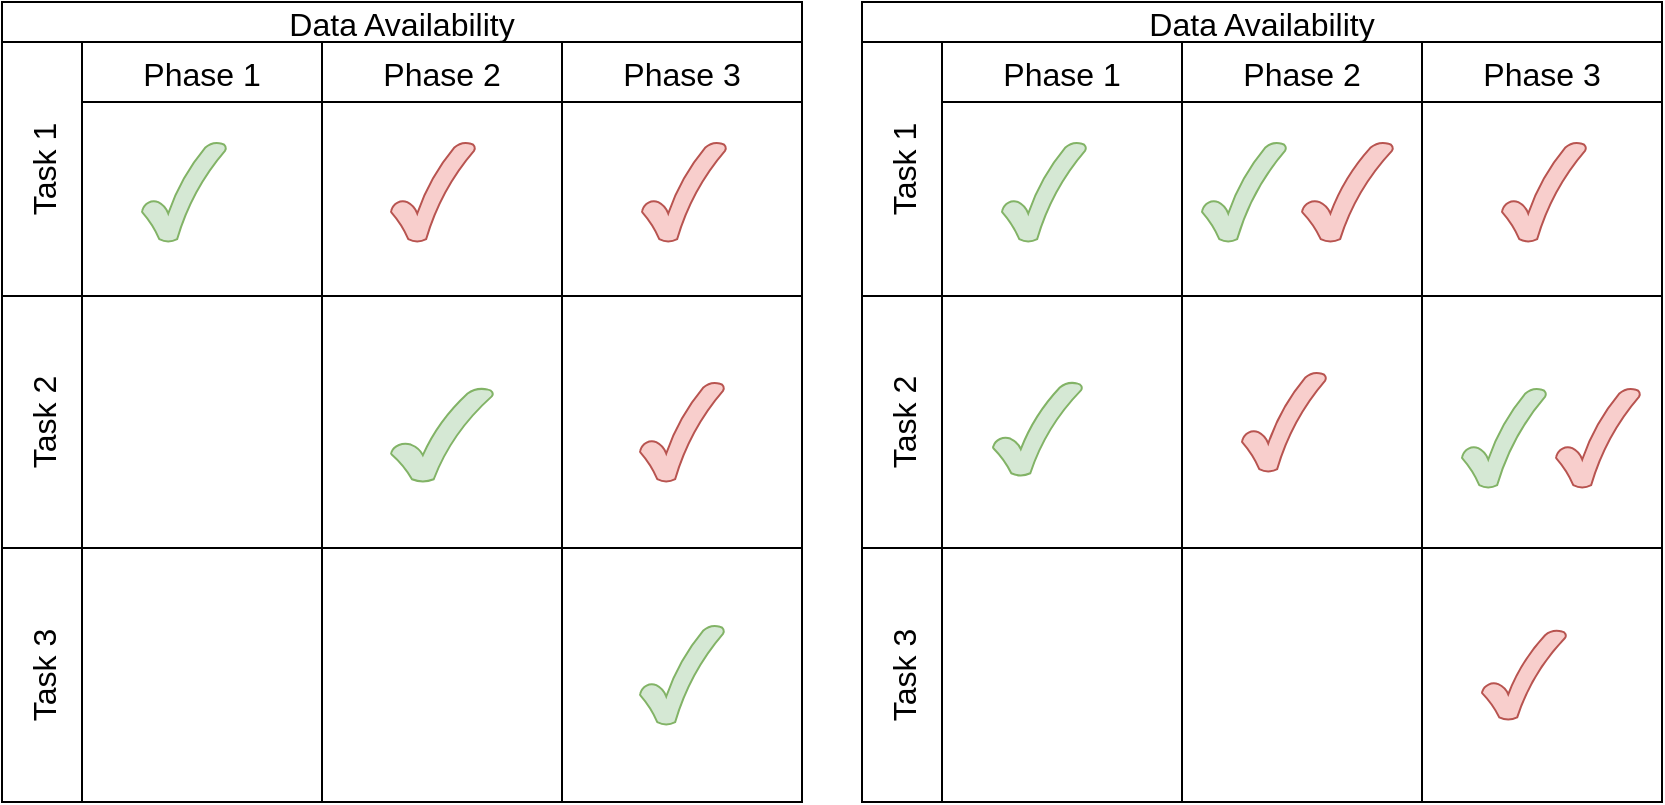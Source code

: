 <mxfile version="24.5.4" type="github">
  <diagram name="Page-1" id="Sgc5ljIgetAQjRdi-y6E">
    <mxGraphModel dx="1242" dy="701" grid="1" gridSize="10" guides="1" tooltips="1" connect="1" arrows="1" fold="1" page="1" pageScale="1" pageWidth="850" pageHeight="1100" math="0" shadow="0">
      <root>
        <mxCell id="0" />
        <mxCell id="1" parent="0" />
        <mxCell id="eU74bSJVZi2-KE8Z9VMp-1" value="Data Availability" style="shape=table;childLayout=tableLayout;startSize=20;collapsible=0;recursiveResize=0;expand=0;fontSize=16;" vertex="1" parent="1">
          <mxGeometry x="20" y="80" width="400" height="400" as="geometry" />
        </mxCell>
        <mxCell id="eU74bSJVZi2-KE8Z9VMp-2" value="Task 1" style="shape=tableRow;horizontal=0;swimlaneHead=0;swimlaneBody=0;top=0;left=0;strokeColor=inherit;bottom=0;right=0;dropTarget=0;fontStyle=0;fillColor=none;points=[[0,0.5],[1,0.5]];portConstraint=eastwest;startSize=40;collapsible=0;recursiveResize=0;expand=0;fontSize=16;" vertex="1" parent="eU74bSJVZi2-KE8Z9VMp-1">
          <mxGeometry y="20" width="400" height="127" as="geometry" />
        </mxCell>
        <mxCell id="eU74bSJVZi2-KE8Z9VMp-3" value="Phase 1" style="swimlane;swimlaneHead=0;swimlaneBody=0;fontStyle=0;strokeColor=inherit;connectable=0;fillColor=none;startSize=30;collapsible=0;recursiveResize=0;expand=0;fontSize=16;" vertex="1" parent="eU74bSJVZi2-KE8Z9VMp-2">
          <mxGeometry x="40" width="120" height="127" as="geometry">
            <mxRectangle width="120" height="127" as="alternateBounds" />
          </mxGeometry>
        </mxCell>
        <mxCell id="eU74bSJVZi2-KE8Z9VMp-16" value="" style="verticalLabelPosition=bottom;verticalAlign=top;html=1;shape=mxgraph.basic.tick;fillColor=#d5e8d4;strokeColor=#82b366;" vertex="1" parent="eU74bSJVZi2-KE8Z9VMp-3">
          <mxGeometry x="30" y="50" width="42" height="50" as="geometry" />
        </mxCell>
        <mxCell id="eU74bSJVZi2-KE8Z9VMp-4" value="Phase 2" style="swimlane;swimlaneHead=0;swimlaneBody=0;fontStyle=0;strokeColor=inherit;connectable=0;fillColor=none;startSize=30;collapsible=0;recursiveResize=0;expand=0;fontSize=16;" vertex="1" parent="eU74bSJVZi2-KE8Z9VMp-2">
          <mxGeometry x="160" width="120" height="127" as="geometry">
            <mxRectangle width="120" height="127" as="alternateBounds" />
          </mxGeometry>
        </mxCell>
        <mxCell id="eU74bSJVZi2-KE8Z9VMp-19" value="" style="verticalLabelPosition=bottom;verticalAlign=top;html=1;shape=mxgraph.basic.tick;fillColor=#f8cecc;strokeColor=#b85450;" vertex="1" parent="eU74bSJVZi2-KE8Z9VMp-4">
          <mxGeometry x="34.5" y="50" width="42" height="50" as="geometry" />
        </mxCell>
        <mxCell id="eU74bSJVZi2-KE8Z9VMp-5" value="Phase 3" style="swimlane;swimlaneHead=0;swimlaneBody=0;fontStyle=0;strokeColor=inherit;connectable=0;fillColor=none;startSize=30;collapsible=0;recursiveResize=0;expand=0;fontSize=16;" vertex="1" parent="eU74bSJVZi2-KE8Z9VMp-2">
          <mxGeometry x="280" width="120" height="127" as="geometry">
            <mxRectangle width="120" height="127" as="alternateBounds" />
          </mxGeometry>
        </mxCell>
        <mxCell id="eU74bSJVZi2-KE8Z9VMp-20" value="" style="verticalLabelPosition=bottom;verticalAlign=top;html=1;shape=mxgraph.basic.tick;fillColor=#f8cecc;strokeColor=#b85450;" vertex="1" parent="eU74bSJVZi2-KE8Z9VMp-5">
          <mxGeometry x="40" y="50" width="42" height="50" as="geometry" />
        </mxCell>
        <mxCell id="eU74bSJVZi2-KE8Z9VMp-6" value="Task 2" style="shape=tableRow;horizontal=0;swimlaneHead=0;swimlaneBody=0;top=0;left=0;strokeColor=inherit;bottom=0;right=0;dropTarget=0;fontStyle=0;fillColor=none;points=[[0,0.5],[1,0.5]];portConstraint=eastwest;startSize=40;collapsible=0;recursiveResize=0;expand=0;fontSize=16;" vertex="1" parent="eU74bSJVZi2-KE8Z9VMp-1">
          <mxGeometry y="147" width="400" height="126" as="geometry" />
        </mxCell>
        <mxCell id="eU74bSJVZi2-KE8Z9VMp-7" value="" style="swimlane;swimlaneHead=0;swimlaneBody=0;fontStyle=0;connectable=0;strokeColor=inherit;fillColor=none;startSize=0;collapsible=0;recursiveResize=0;expand=0;fontSize=16;" vertex="1" parent="eU74bSJVZi2-KE8Z9VMp-6">
          <mxGeometry x="40" width="120" height="126" as="geometry">
            <mxRectangle width="120" height="126" as="alternateBounds" />
          </mxGeometry>
        </mxCell>
        <mxCell id="eU74bSJVZi2-KE8Z9VMp-8" value="" style="swimlane;swimlaneHead=0;swimlaneBody=0;fontStyle=0;connectable=0;strokeColor=inherit;fillColor=none;startSize=0;collapsible=0;recursiveResize=0;expand=0;fontSize=16;" vertex="1" parent="eU74bSJVZi2-KE8Z9VMp-6">
          <mxGeometry x="160" width="120" height="126" as="geometry">
            <mxRectangle width="120" height="126" as="alternateBounds" />
          </mxGeometry>
        </mxCell>
        <mxCell id="eU74bSJVZi2-KE8Z9VMp-15" value="" style="verticalLabelPosition=bottom;verticalAlign=top;html=1;shape=mxgraph.basic.tick;fillColor=#d5e8d4;strokeColor=#82b366;" vertex="1" parent="eU74bSJVZi2-KE8Z9VMp-8">
          <mxGeometry x="34.5" y="46" width="51" height="47" as="geometry" />
        </mxCell>
        <mxCell id="eU74bSJVZi2-KE8Z9VMp-9" value="" style="swimlane;swimlaneHead=0;swimlaneBody=0;fontStyle=0;connectable=0;strokeColor=inherit;fillColor=none;startSize=0;collapsible=0;recursiveResize=0;expand=0;fontSize=16;" vertex="1" parent="eU74bSJVZi2-KE8Z9VMp-6">
          <mxGeometry x="280" width="120" height="126" as="geometry">
            <mxRectangle width="120" height="126" as="alternateBounds" />
          </mxGeometry>
        </mxCell>
        <mxCell id="eU74bSJVZi2-KE8Z9VMp-21" value="" style="verticalLabelPosition=bottom;verticalAlign=top;html=1;shape=mxgraph.basic.tick;fillColor=#f8cecc;strokeColor=#b85450;" vertex="1" parent="eU74bSJVZi2-KE8Z9VMp-9">
          <mxGeometry x="39" y="43" width="42" height="50" as="geometry" />
        </mxCell>
        <mxCell id="eU74bSJVZi2-KE8Z9VMp-10" value="Task 3" style="shape=tableRow;horizontal=0;swimlaneHead=0;swimlaneBody=0;top=0;left=0;strokeColor=inherit;bottom=0;right=0;dropTarget=0;fontStyle=0;fillColor=none;points=[[0,0.5],[1,0.5]];portConstraint=eastwest;startSize=40;collapsible=0;recursiveResize=0;expand=0;fontSize=16;" vertex="1" parent="eU74bSJVZi2-KE8Z9VMp-1">
          <mxGeometry y="273" width="400" height="127" as="geometry" />
        </mxCell>
        <mxCell id="eU74bSJVZi2-KE8Z9VMp-11" value="" style="swimlane;swimlaneHead=0;swimlaneBody=0;fontStyle=0;connectable=0;strokeColor=inherit;fillColor=none;startSize=0;collapsible=0;recursiveResize=0;expand=0;fontSize=16;" vertex="1" parent="eU74bSJVZi2-KE8Z9VMp-10">
          <mxGeometry x="40" width="120" height="127" as="geometry">
            <mxRectangle width="120" height="127" as="alternateBounds" />
          </mxGeometry>
        </mxCell>
        <mxCell id="eU74bSJVZi2-KE8Z9VMp-12" value="" style="swimlane;swimlaneHead=0;swimlaneBody=0;fontStyle=0;connectable=0;strokeColor=inherit;fillColor=none;startSize=0;collapsible=0;recursiveResize=0;expand=0;fontSize=16;" vertex="1" parent="eU74bSJVZi2-KE8Z9VMp-10">
          <mxGeometry x="160" width="120" height="127" as="geometry">
            <mxRectangle width="120" height="127" as="alternateBounds" />
          </mxGeometry>
        </mxCell>
        <mxCell id="eU74bSJVZi2-KE8Z9VMp-13" value="" style="swimlane;swimlaneHead=0;swimlaneBody=0;fontStyle=0;connectable=0;strokeColor=inherit;fillColor=none;startSize=0;collapsible=0;recursiveResize=0;expand=0;fontSize=16;" vertex="1" parent="eU74bSJVZi2-KE8Z9VMp-10">
          <mxGeometry x="280" width="120" height="127" as="geometry">
            <mxRectangle width="120" height="127" as="alternateBounds" />
          </mxGeometry>
        </mxCell>
        <mxCell id="eU74bSJVZi2-KE8Z9VMp-17" value="" style="verticalLabelPosition=bottom;verticalAlign=top;html=1;shape=mxgraph.basic.tick;fillColor=#d5e8d4;strokeColor=#82b366;" vertex="1" parent="eU74bSJVZi2-KE8Z9VMp-13">
          <mxGeometry x="39" y="38.5" width="42" height="50" as="geometry" />
        </mxCell>
        <mxCell id="eU74bSJVZi2-KE8Z9VMp-22" value="Data Availability" style="shape=table;childLayout=tableLayout;startSize=20;collapsible=0;recursiveResize=0;expand=0;fontSize=16;" vertex="1" parent="1">
          <mxGeometry x="450" y="80" width="400" height="400" as="geometry" />
        </mxCell>
        <mxCell id="eU74bSJVZi2-KE8Z9VMp-23" value="Task 1" style="shape=tableRow;horizontal=0;swimlaneHead=0;swimlaneBody=0;top=0;left=0;strokeColor=inherit;bottom=0;right=0;dropTarget=0;fontStyle=0;fillColor=none;points=[[0,0.5],[1,0.5]];portConstraint=eastwest;startSize=40;collapsible=0;recursiveResize=0;expand=0;fontSize=16;" vertex="1" parent="eU74bSJVZi2-KE8Z9VMp-22">
          <mxGeometry y="20" width="400" height="127" as="geometry" />
        </mxCell>
        <mxCell id="eU74bSJVZi2-KE8Z9VMp-24" value="Phase 1" style="swimlane;swimlaneHead=0;swimlaneBody=0;fontStyle=0;strokeColor=inherit;connectable=0;fillColor=none;startSize=30;collapsible=0;recursiveResize=0;expand=0;fontSize=16;" vertex="1" parent="eU74bSJVZi2-KE8Z9VMp-23">
          <mxGeometry x="40" width="120" height="127" as="geometry">
            <mxRectangle width="120" height="127" as="alternateBounds" />
          </mxGeometry>
        </mxCell>
        <mxCell id="eU74bSJVZi2-KE8Z9VMp-25" value="" style="verticalLabelPosition=bottom;verticalAlign=top;html=1;shape=mxgraph.basic.tick;fillColor=#d5e8d4;strokeColor=#82b366;" vertex="1" parent="eU74bSJVZi2-KE8Z9VMp-24">
          <mxGeometry x="30" y="50" width="42" height="50" as="geometry" />
        </mxCell>
        <mxCell id="eU74bSJVZi2-KE8Z9VMp-26" value="Phase 2" style="swimlane;swimlaneHead=0;swimlaneBody=0;fontStyle=0;strokeColor=inherit;connectable=0;fillColor=none;startSize=30;collapsible=0;recursiveResize=0;expand=0;fontSize=16;" vertex="1" parent="eU74bSJVZi2-KE8Z9VMp-23">
          <mxGeometry x="160" width="120" height="127" as="geometry">
            <mxRectangle width="120" height="127" as="alternateBounds" />
          </mxGeometry>
        </mxCell>
        <mxCell id="eU74bSJVZi2-KE8Z9VMp-27" value="" style="verticalLabelPosition=bottom;verticalAlign=top;html=1;shape=mxgraph.basic.tick;fillColor=#f8cecc;strokeColor=#b85450;" vertex="1" parent="eU74bSJVZi2-KE8Z9VMp-26">
          <mxGeometry x="60" y="50" width="45.5" height="50" as="geometry" />
        </mxCell>
        <mxCell id="eU74bSJVZi2-KE8Z9VMp-41" value="" style="verticalLabelPosition=bottom;verticalAlign=top;html=1;shape=mxgraph.basic.tick;fillColor=#d5e8d4;strokeColor=#82b366;" vertex="1" parent="eU74bSJVZi2-KE8Z9VMp-26">
          <mxGeometry x="10" y="50" width="42" height="50" as="geometry" />
        </mxCell>
        <mxCell id="eU74bSJVZi2-KE8Z9VMp-28" value="Phase 3" style="swimlane;swimlaneHead=0;swimlaneBody=0;fontStyle=0;strokeColor=inherit;connectable=0;fillColor=none;startSize=30;collapsible=0;recursiveResize=0;expand=0;fontSize=16;" vertex="1" parent="eU74bSJVZi2-KE8Z9VMp-23">
          <mxGeometry x="280" width="120" height="127" as="geometry">
            <mxRectangle width="120" height="127" as="alternateBounds" />
          </mxGeometry>
        </mxCell>
        <mxCell id="eU74bSJVZi2-KE8Z9VMp-29" value="" style="verticalLabelPosition=bottom;verticalAlign=top;html=1;shape=mxgraph.basic.tick;fillColor=#f8cecc;strokeColor=#b85450;" vertex="1" parent="eU74bSJVZi2-KE8Z9VMp-28">
          <mxGeometry x="40" y="50" width="42" height="50" as="geometry" />
        </mxCell>
        <mxCell id="eU74bSJVZi2-KE8Z9VMp-30" value="Task 2" style="shape=tableRow;horizontal=0;swimlaneHead=0;swimlaneBody=0;top=0;left=0;strokeColor=inherit;bottom=0;right=0;dropTarget=0;fontStyle=0;fillColor=none;points=[[0,0.5],[1,0.5]];portConstraint=eastwest;startSize=40;collapsible=0;recursiveResize=0;expand=0;fontSize=16;" vertex="1" parent="eU74bSJVZi2-KE8Z9VMp-22">
          <mxGeometry y="147" width="400" height="126" as="geometry" />
        </mxCell>
        <mxCell id="eU74bSJVZi2-KE8Z9VMp-31" value="" style="swimlane;swimlaneHead=0;swimlaneBody=0;fontStyle=0;connectable=0;strokeColor=inherit;fillColor=none;startSize=0;collapsible=0;recursiveResize=0;expand=0;fontSize=16;" vertex="1" parent="eU74bSJVZi2-KE8Z9VMp-30">
          <mxGeometry x="40" width="120" height="126" as="geometry">
            <mxRectangle width="120" height="126" as="alternateBounds" />
          </mxGeometry>
        </mxCell>
        <mxCell id="eU74bSJVZi2-KE8Z9VMp-33" value="" style="verticalLabelPosition=bottom;verticalAlign=top;html=1;shape=mxgraph.basic.tick;fillColor=#d5e8d4;strokeColor=#82b366;" vertex="1" parent="eU74bSJVZi2-KE8Z9VMp-31">
          <mxGeometry x="25.5" y="43" width="44.5" height="47" as="geometry" />
        </mxCell>
        <mxCell id="eU74bSJVZi2-KE8Z9VMp-32" value="" style="swimlane;swimlaneHead=0;swimlaneBody=0;fontStyle=0;connectable=0;strokeColor=inherit;fillColor=none;startSize=0;collapsible=0;recursiveResize=0;expand=0;fontSize=16;" vertex="1" parent="eU74bSJVZi2-KE8Z9VMp-30">
          <mxGeometry x="160" width="120" height="126" as="geometry">
            <mxRectangle width="120" height="126" as="alternateBounds" />
          </mxGeometry>
        </mxCell>
        <mxCell id="eU74bSJVZi2-KE8Z9VMp-35" value="" style="verticalLabelPosition=bottom;verticalAlign=top;html=1;shape=mxgraph.basic.tick;fillColor=#f8cecc;strokeColor=#b85450;" vertex="1" parent="eU74bSJVZi2-KE8Z9VMp-32">
          <mxGeometry x="30" y="38" width="42" height="50" as="geometry" />
        </mxCell>
        <mxCell id="eU74bSJVZi2-KE8Z9VMp-34" value="" style="swimlane;swimlaneHead=0;swimlaneBody=0;fontStyle=0;connectable=0;strokeColor=inherit;fillColor=none;startSize=0;collapsible=0;recursiveResize=0;expand=0;fontSize=16;" vertex="1" parent="eU74bSJVZi2-KE8Z9VMp-30">
          <mxGeometry x="280" width="120" height="126" as="geometry">
            <mxRectangle width="120" height="126" as="alternateBounds" />
          </mxGeometry>
        </mxCell>
        <mxCell id="eU74bSJVZi2-KE8Z9VMp-42" value="" style="verticalLabelPosition=bottom;verticalAlign=top;html=1;shape=mxgraph.basic.tick;fillColor=#f8cecc;strokeColor=#b85450;" vertex="1" parent="eU74bSJVZi2-KE8Z9VMp-34">
          <mxGeometry x="67" y="46" width="42" height="50" as="geometry" />
        </mxCell>
        <mxCell id="eU74bSJVZi2-KE8Z9VMp-40" value="" style="verticalLabelPosition=bottom;verticalAlign=top;html=1;shape=mxgraph.basic.tick;fillColor=#d5e8d4;strokeColor=#82b366;" vertex="1" parent="eU74bSJVZi2-KE8Z9VMp-34">
          <mxGeometry x="20" y="46" width="42" height="50" as="geometry" />
        </mxCell>
        <mxCell id="eU74bSJVZi2-KE8Z9VMp-36" value="Task 3" style="shape=tableRow;horizontal=0;swimlaneHead=0;swimlaneBody=0;top=0;left=0;strokeColor=inherit;bottom=0;right=0;dropTarget=0;fontStyle=0;fillColor=none;points=[[0,0.5],[1,0.5]];portConstraint=eastwest;startSize=40;collapsible=0;recursiveResize=0;expand=0;fontSize=16;" vertex="1" parent="eU74bSJVZi2-KE8Z9VMp-22">
          <mxGeometry y="273" width="400" height="127" as="geometry" />
        </mxCell>
        <mxCell id="eU74bSJVZi2-KE8Z9VMp-37" value="" style="swimlane;swimlaneHead=0;swimlaneBody=0;fontStyle=0;connectable=0;strokeColor=inherit;fillColor=none;startSize=0;collapsible=0;recursiveResize=0;expand=0;fontSize=16;" vertex="1" parent="eU74bSJVZi2-KE8Z9VMp-36">
          <mxGeometry x="40" width="120" height="127" as="geometry">
            <mxRectangle width="120" height="127" as="alternateBounds" />
          </mxGeometry>
        </mxCell>
        <mxCell id="eU74bSJVZi2-KE8Z9VMp-38" value="" style="swimlane;swimlaneHead=0;swimlaneBody=0;fontStyle=0;connectable=0;strokeColor=inherit;fillColor=none;startSize=0;collapsible=0;recursiveResize=0;expand=0;fontSize=16;" vertex="1" parent="eU74bSJVZi2-KE8Z9VMp-36">
          <mxGeometry x="160" width="120" height="127" as="geometry">
            <mxRectangle width="120" height="127" as="alternateBounds" />
          </mxGeometry>
        </mxCell>
        <mxCell id="eU74bSJVZi2-KE8Z9VMp-39" value="" style="swimlane;swimlaneHead=0;swimlaneBody=0;fontStyle=0;connectable=0;strokeColor=inherit;fillColor=none;startSize=0;collapsible=0;recursiveResize=0;expand=0;fontSize=16;" vertex="1" parent="eU74bSJVZi2-KE8Z9VMp-36">
          <mxGeometry x="280" width="120" height="127" as="geometry">
            <mxRectangle width="120" height="127" as="alternateBounds" />
          </mxGeometry>
        </mxCell>
        <mxCell id="eU74bSJVZi2-KE8Z9VMp-43" value="" style="verticalLabelPosition=bottom;verticalAlign=top;html=1;shape=mxgraph.basic.tick;fillColor=#f8cecc;strokeColor=#b85450;" vertex="1" parent="eU74bSJVZi2-KE8Z9VMp-39">
          <mxGeometry x="30" y="41" width="42" height="45" as="geometry" />
        </mxCell>
      </root>
    </mxGraphModel>
  </diagram>
</mxfile>
